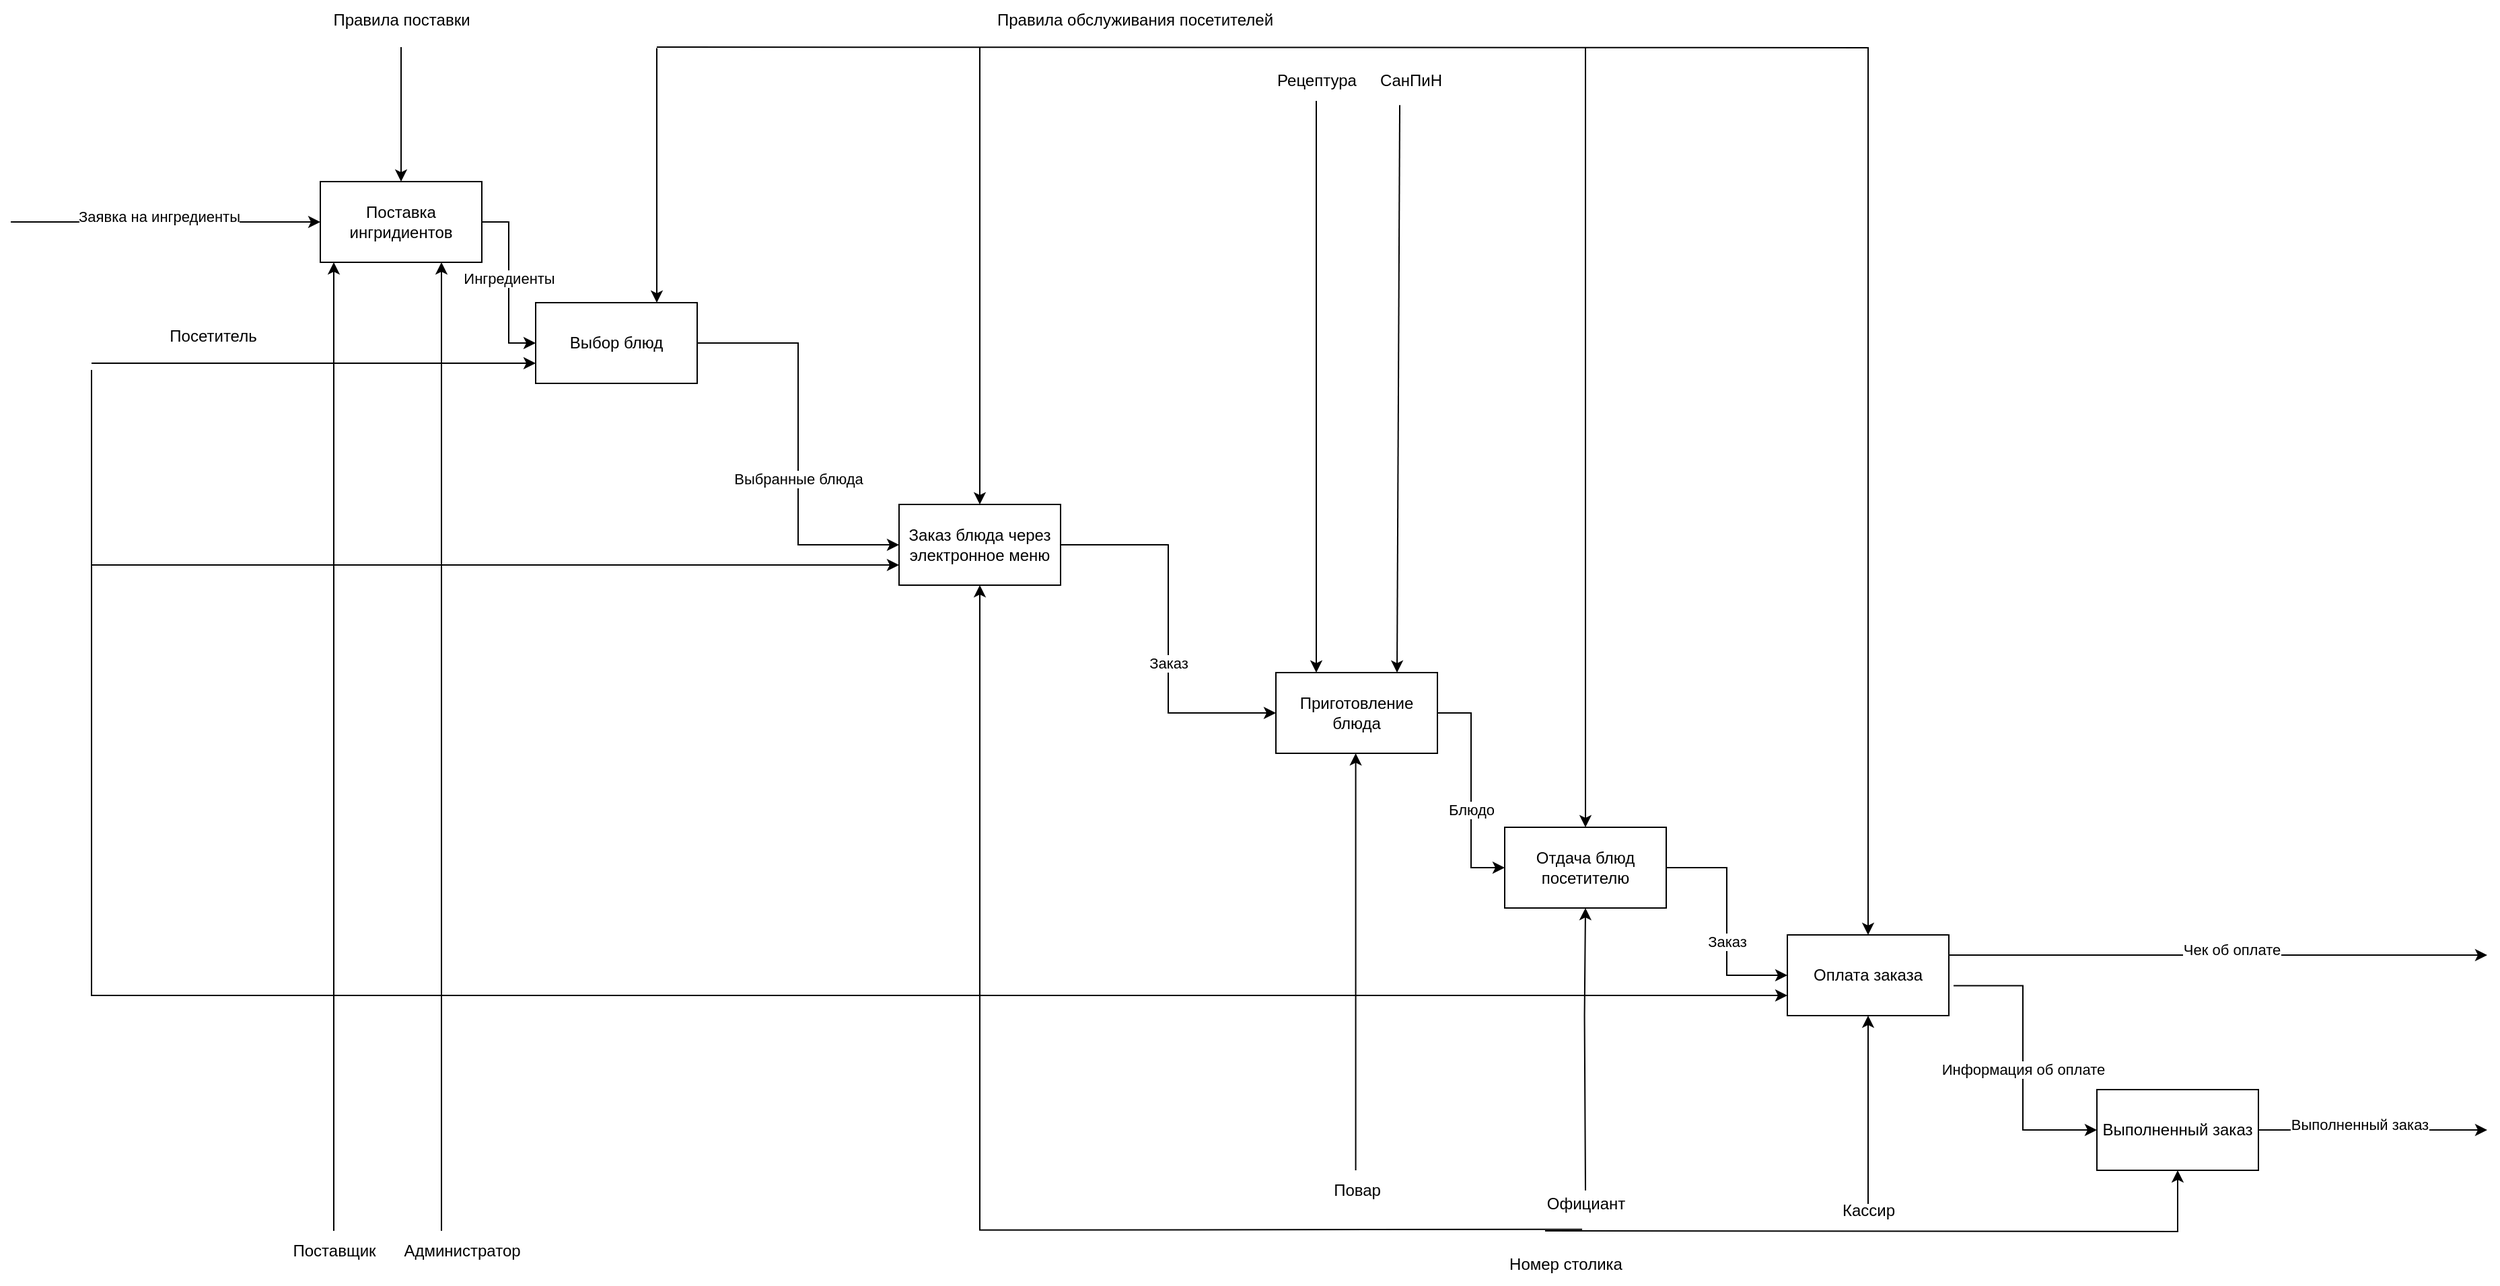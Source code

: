 <mxfile version="20.6.2" type="github" pages="5"><diagram id="VzudWz6oZ1FZQt_CqG2k" name="Страница 1"><mxGraphModel dx="2791" dy="1134" grid="1" gridSize="10" guides="1" tooltips="1" connect="1" arrows="1" fold="1" page="1" pageScale="1" pageWidth="827" pageHeight="1169" math="0" shadow="0"><root><mxCell id="0"/><mxCell id="1" parent="0"/><mxCell id="xydq37q9udq_9dq1xc6c-1" value="Поставка ингридиентов" style="rounded=0;whiteSpace=wrap;html=1;" parent="1" vertex="1"><mxGeometry x="-70" y="220" width="120" height="60" as="geometry"/></mxCell><mxCell id="xydq37q9udq_9dq1xc6c-2" value="Выбор блюд" style="rounded=0;whiteSpace=wrap;html=1;" parent="1" vertex="1"><mxGeometry x="90" y="310" width="120" height="60" as="geometry"/></mxCell><mxCell id="xydq37q9udq_9dq1xc6c-3" value="Заказ блюда через&lt;br&gt;электронное меню" style="rounded=0;whiteSpace=wrap;html=1;" parent="1" vertex="1"><mxGeometry x="360" y="460" width="120" height="60" as="geometry"/></mxCell><mxCell id="xydq37q9udq_9dq1xc6c-4" value="Приготовление блюда" style="rounded=0;whiteSpace=wrap;html=1;" parent="1" vertex="1"><mxGeometry x="640" y="585" width="120" height="60" as="geometry"/></mxCell><mxCell id="xydq37q9udq_9dq1xc6c-6" value="Отдача блюд посетителю" style="rounded=0;whiteSpace=wrap;html=1;" parent="1" vertex="1"><mxGeometry x="810" y="700" width="120" height="60" as="geometry"/></mxCell><mxCell id="xydq37q9udq_9dq1xc6c-8" value="" style="endArrow=classic;html=1;rounded=0;entryX=0;entryY=0.5;entryDx=0;entryDy=0;" parent="1" target="xydq37q9udq_9dq1xc6c-1" edge="1"><mxGeometry width="50" height="50" relative="1" as="geometry"><mxPoint x="-300" y="250" as="sourcePoint"/><mxPoint x="-240" y="270" as="targetPoint"/></mxGeometry></mxCell><mxCell id="xydq37q9udq_9dq1xc6c-9" value="Заявка на ингредиенты" style="edgeLabel;html=1;align=center;verticalAlign=middle;resizable=0;points=[];" parent="xydq37q9udq_9dq1xc6c-8" vertex="1" connectable="0"><mxGeometry x="0.174" y="4" relative="1" as="geometry"><mxPoint x="-25" as="offset"/></mxGeometry></mxCell><mxCell id="xydq37q9udq_9dq1xc6c-10" value="" style="endArrow=classic;html=1;rounded=0;exitX=1;exitY=0.5;exitDx=0;exitDy=0;edgeStyle=orthogonalEdgeStyle;entryX=0;entryY=0.5;entryDx=0;entryDy=0;" parent="1" source="xydq37q9udq_9dq1xc6c-1" target="xydq37q9udq_9dq1xc6c-2" edge="1"><mxGeometry width="50" height="50" relative="1" as="geometry"><mxPoint x="40" y="250" as="sourcePoint"/><mxPoint x="70" y="340" as="targetPoint"/></mxGeometry></mxCell><mxCell id="xydq37q9udq_9dq1xc6c-11" value="Ингредиенты" style="edgeLabel;html=1;align=center;verticalAlign=middle;resizable=0;points=[];" parent="xydq37q9udq_9dq1xc6c-10" vertex="1" connectable="0"><mxGeometry x="0.174" y="4" relative="1" as="geometry"><mxPoint x="-4" y="-15" as="offset"/></mxGeometry></mxCell><mxCell id="xydq37q9udq_9dq1xc6c-12" value="" style="endArrow=classic;html=1;rounded=0;exitX=1;exitY=0.5;exitDx=0;exitDy=0;edgeStyle=orthogonalEdgeStyle;entryX=0;entryY=0.5;entryDx=0;entryDy=0;" parent="1" source="xydq37q9udq_9dq1xc6c-3" target="xydq37q9udq_9dq1xc6c-4" edge="1"><mxGeometry width="50" height="50" relative="1" as="geometry"><mxPoint x="570" y="520" as="sourcePoint"/><mxPoint x="910" y="670" as="targetPoint"/></mxGeometry></mxCell><mxCell id="xydq37q9udq_9dq1xc6c-13" value="Заказ" style="edgeLabel;html=1;align=center;verticalAlign=middle;resizable=0;points=[];" parent="xydq37q9udq_9dq1xc6c-12" vertex="1" connectable="0"><mxGeometry x="0.174" y="4" relative="1" as="geometry"><mxPoint x="-4" as="offset"/></mxGeometry></mxCell><mxCell id="xydq37q9udq_9dq1xc6c-14" value="" style="endArrow=classic;html=1;rounded=0;edgeStyle=orthogonalEdgeStyle;exitX=1;exitY=0.5;exitDx=0;exitDy=0;entryX=0;entryY=0.5;entryDx=0;entryDy=0;" parent="1" source="xydq37q9udq_9dq1xc6c-2" target="xydq37q9udq_9dq1xc6c-3" edge="1"><mxGeometry width="50" height="50" relative="1" as="geometry"><mxPoint x="230" y="347.5" as="sourcePoint"/><mxPoint x="250" y="462.5" as="targetPoint"/></mxGeometry></mxCell><mxCell id="xydq37q9udq_9dq1xc6c-15" value="Выбранные блюда" style="edgeLabel;html=1;align=center;verticalAlign=middle;resizable=0;points=[];" parent="xydq37q9udq_9dq1xc6c-14" vertex="1" connectable="0"><mxGeometry x="0.174" y="4" relative="1" as="geometry"><mxPoint x="-4" as="offset"/></mxGeometry></mxCell><mxCell id="xydq37q9udq_9dq1xc6c-24" value="" style="endArrow=classic;html=1;rounded=0;entryX=0.5;entryY=0;entryDx=0;entryDy=0;exitX=0.5;exitY=1.167;exitDx=0;exitDy=0;exitPerimeter=0;" parent="1" source="xydq37q9udq_9dq1xc6c-31" target="xydq37q9udq_9dq1xc6c-1" edge="1"><mxGeometry width="50" height="50" relative="1" as="geometry"><mxPoint x="-10" y="140" as="sourcePoint"/><mxPoint x="70" y="70" as="targetPoint"/></mxGeometry></mxCell><mxCell id="xydq37q9udq_9dq1xc6c-26" value="" style="endArrow=classic;html=1;rounded=0;entryX=0.5;entryY=0;entryDx=0;entryDy=0;" parent="1" target="xydq37q9udq_9dq1xc6c-3" edge="1"><mxGeometry width="50" height="50" relative="1" as="geometry"><mxPoint x="420" y="120" as="sourcePoint"/><mxPoint x="510" y="490" as="targetPoint"/></mxGeometry></mxCell><mxCell id="xydq37q9udq_9dq1xc6c-28" value="" style="endArrow=classic;html=1;rounded=0;entryX=0.75;entryY=0;entryDx=0;entryDy=0;exitX=1;exitY=1.192;exitDx=0;exitDy=0;exitPerimeter=0;" parent="1" target="xydq37q9udq_9dq1xc6c-2" edge="1"><mxGeometry width="50" height="50" relative="1" as="geometry"><mxPoint x="180" y="120.76" as="sourcePoint"/><mxPoint x="306" y="400" as="targetPoint"/></mxGeometry></mxCell><mxCell id="xydq37q9udq_9dq1xc6c-30" value="" style="endArrow=classic;html=1;rounded=0;entryX=0.5;entryY=0;entryDx=0;entryDy=0;edgeStyle=orthogonalEdgeStyle;" parent="1" target="xydq37q9udq_9dq1xc6c-65" edge="1"><mxGeometry width="50" height="50" relative="1" as="geometry"><mxPoint x="180" y="120" as="sourcePoint"/><mxPoint x="1260" y="800" as="targetPoint"/></mxGeometry></mxCell><mxCell id="xydq37q9udq_9dq1xc6c-31" value="Правила поставки" style="text;html=1;align=center;verticalAlign=middle;resizable=0;points=[];autosize=1;strokeColor=none;fillColor=none;" parent="1" vertex="1"><mxGeometry x="-75" y="85" width="130" height="30" as="geometry"/></mxCell><mxCell id="xydq37q9udq_9dq1xc6c-34" value="Правила обслуживания посетителей" style="text;html=1;align=center;verticalAlign=middle;resizable=0;points=[];autosize=1;strokeColor=none;fillColor=none;" parent="1" vertex="1"><mxGeometry x="420" y="85" width="230" height="30" as="geometry"/></mxCell><mxCell id="xydq37q9udq_9dq1xc6c-37" value="" style="endArrow=classic;html=1;rounded=0;exitX=1;exitY=0.25;exitDx=0;exitDy=0;" parent="1" source="xydq37q9udq_9dq1xc6c-65" edge="1"><mxGeometry width="50" height="50" relative="1" as="geometry"><mxPoint x="1150" y="800" as="sourcePoint"/><mxPoint x="1540" y="795" as="targetPoint"/></mxGeometry></mxCell><mxCell id="xydq37q9udq_9dq1xc6c-38" value="Чек об оплате" style="edgeLabel;html=1;align=center;verticalAlign=middle;resizable=0;points=[];" parent="xydq37q9udq_9dq1xc6c-37" vertex="1" connectable="0"><mxGeometry x="0.174" y="4" relative="1" as="geometry"><mxPoint x="-25" as="offset"/></mxGeometry></mxCell><mxCell id="xydq37q9udq_9dq1xc6c-39" value="" style="endArrow=classic;html=1;rounded=0;" parent="1" edge="1"><mxGeometry width="50" height="50" relative="1" as="geometry"><mxPoint x="-60" y="1000" as="sourcePoint"/><mxPoint x="-60" y="280" as="targetPoint"/><Array as="points"/></mxGeometry></mxCell><mxCell id="xydq37q9udq_9dq1xc6c-40" value="" style="endArrow=classic;html=1;rounded=0;" parent="1" edge="1"><mxGeometry width="50" height="50" relative="1" as="geometry"><mxPoint x="20" y="1000" as="sourcePoint"/><mxPoint x="20" y="280" as="targetPoint"/></mxGeometry></mxCell><mxCell id="xydq37q9udq_9dq1xc6c-41" value="Администратор" style="text;html=1;align=center;verticalAlign=middle;resizable=0;points=[];autosize=1;strokeColor=none;fillColor=none;" parent="1" vertex="1"><mxGeometry x="-20" y="1000" width="110" height="30" as="geometry"/></mxCell><mxCell id="xydq37q9udq_9dq1xc6c-42" value="Поставщик" style="text;html=1;align=center;verticalAlign=middle;resizable=0;points=[];autosize=1;strokeColor=none;fillColor=none;" parent="1" vertex="1"><mxGeometry x="-105" y="1000" width="90" height="30" as="geometry"/></mxCell><mxCell id="xydq37q9udq_9dq1xc6c-45" value="" style="endArrow=classic;html=1;rounded=0;entryX=0;entryY=0.75;entryDx=0;entryDy=0;" parent="1" target="xydq37q9udq_9dq1xc6c-2" edge="1"><mxGeometry width="50" height="50" relative="1" as="geometry"><mxPoint x="-240" y="355" as="sourcePoint"/><mxPoint x="240" y="465" as="targetPoint"/></mxGeometry></mxCell><mxCell id="xydq37q9udq_9dq1xc6c-46" value="" style="endArrow=classic;html=1;rounded=0;edgeStyle=orthogonalEdgeStyle;entryX=0;entryY=0.75;entryDx=0;entryDy=0;" parent="1" target="xydq37q9udq_9dq1xc6c-3" edge="1"><mxGeometry width="50" height="50" relative="1" as="geometry"><mxPoint x="-240" y="360" as="sourcePoint"/><mxPoint x="390" y="570" as="targetPoint"/><Array as="points"><mxPoint x="-240" y="505"/></Array></mxGeometry></mxCell><mxCell id="xydq37q9udq_9dq1xc6c-47" value="Посетитель" style="text;html=1;align=center;verticalAlign=middle;resizable=0;points=[];autosize=1;strokeColor=none;fillColor=none;" parent="1" vertex="1"><mxGeometry x="-195" y="320" width="90" height="30" as="geometry"/></mxCell><mxCell id="xydq37q9udq_9dq1xc6c-50" value="" style="endArrow=classic;html=1;rounded=0;entryX=0.5;entryY=1;entryDx=0;entryDy=0;edgeStyle=orthogonalEdgeStyle;exitX=0.507;exitY=-0.038;exitDx=0;exitDy=0;exitPerimeter=0;" parent="1" target="xydq37q9udq_9dq1xc6c-3" edge="1"><mxGeometry width="50" height="50" relative="1" as="geometry"><mxPoint x="867.56" y="998.86" as="sourcePoint"/><mxPoint x="340" y="540" as="targetPoint"/></mxGeometry></mxCell><mxCell id="xydq37q9udq_9dq1xc6c-51" value="Номер столика" style="text;html=1;align=center;verticalAlign=middle;resizable=0;points=[];autosize=1;strokeColor=none;fillColor=none;" parent="1" vertex="1"><mxGeometry x="800" y="1010" width="110" height="30" as="geometry"/></mxCell><mxCell id="xydq37q9udq_9dq1xc6c-55" value="" style="endArrow=classic;html=1;rounded=0;edgeStyle=orthogonalEdgeStyle;entryX=0;entryY=0.75;entryDx=0;entryDy=0;" parent="1" target="xydq37q9udq_9dq1xc6c-65" edge="1"><mxGeometry width="50" height="50" relative="1" as="geometry"><mxPoint x="-240" y="450" as="sourcePoint"/><mxPoint x="750" y="770" as="targetPoint"/><Array as="points"><mxPoint x="-240" y="825"/></Array></mxGeometry></mxCell><mxCell id="xydq37q9udq_9dq1xc6c-61" value="" style="endArrow=classic;html=1;rounded=0;entryX=0.25;entryY=0;entryDx=0;entryDy=0;" parent="1" target="xydq37q9udq_9dq1xc6c-4" edge="1"><mxGeometry width="50" height="50" relative="1" as="geometry"><mxPoint x="670" y="160" as="sourcePoint"/><mxPoint x="720" y="480" as="targetPoint"/></mxGeometry></mxCell><mxCell id="xydq37q9udq_9dq1xc6c-62" value="Рецептура" style="text;html=1;align=center;verticalAlign=middle;resizable=0;points=[];autosize=1;strokeColor=none;fillColor=none;" parent="1" vertex="1"><mxGeometry x="630" y="130" width="80" height="30" as="geometry"/></mxCell><mxCell id="xydq37q9udq_9dq1xc6c-63" value="" style="endArrow=classic;html=1;rounded=0;exitX=1;exitY=0.5;exitDx=0;exitDy=0;edgeStyle=orthogonalEdgeStyle;entryX=0;entryY=0.5;entryDx=0;entryDy=0;" parent="1" source="xydq37q9udq_9dq1xc6c-4" target="xydq37q9udq_9dq1xc6c-6" edge="1"><mxGeometry width="50" height="50" relative="1" as="geometry"><mxPoint x="800" y="620" as="sourcePoint"/><mxPoint x="870" y="715" as="targetPoint"/></mxGeometry></mxCell><mxCell id="xydq37q9udq_9dq1xc6c-64" value="Блюдо" style="edgeLabel;html=1;align=center;verticalAlign=middle;resizable=0;points=[];" parent="xydq37q9udq_9dq1xc6c-63" vertex="1" connectable="0"><mxGeometry x="0.174" y="4" relative="1" as="geometry"><mxPoint x="-4" as="offset"/></mxGeometry></mxCell><mxCell id="xydq37q9udq_9dq1xc6c-65" value="Оплата заказа" style="rounded=0;whiteSpace=wrap;html=1;" parent="1" vertex="1"><mxGeometry x="1020" y="780" width="120" height="60" as="geometry"/></mxCell><mxCell id="xydq37q9udq_9dq1xc6c-67" value="" style="endArrow=classic;html=1;rounded=0;exitX=1;exitY=0.5;exitDx=0;exitDy=0;edgeStyle=orthogonalEdgeStyle;entryX=0;entryY=0.5;entryDx=0;entryDy=0;" parent="1" source="xydq37q9udq_9dq1xc6c-6" target="xydq37q9udq_9dq1xc6c-65" edge="1"><mxGeometry width="50" height="50" relative="1" as="geometry"><mxPoint x="950" y="750" as="sourcePoint"/><mxPoint x="1000" y="865" as="targetPoint"/></mxGeometry></mxCell><mxCell id="xydq37q9udq_9dq1xc6c-68" value="Заказ" style="edgeLabel;html=1;align=center;verticalAlign=middle;resizable=0;points=[];" parent="xydq37q9udq_9dq1xc6c-67" vertex="1" connectable="0"><mxGeometry x="0.174" y="4" relative="1" as="geometry"><mxPoint x="-4" as="offset"/></mxGeometry></mxCell><mxCell id="xydq37q9udq_9dq1xc6c-70" value="" style="endArrow=classic;html=1;rounded=0;entryX=0.5;entryY=0;entryDx=0;entryDy=0;" parent="1" target="xydq37q9udq_9dq1xc6c-6" edge="1"><mxGeometry width="50" height="50" relative="1" as="geometry"><mxPoint x="870" y="120" as="sourcePoint"/><mxPoint x="880.07" y="645.0" as="targetPoint"/></mxGeometry></mxCell><mxCell id="xydq37q9udq_9dq1xc6c-71" value="Выполненный заказ" style="rounded=0;whiteSpace=wrap;html=1;" parent="1" vertex="1"><mxGeometry x="1250" y="895" width="120" height="60" as="geometry"/></mxCell><mxCell id="xydq37q9udq_9dq1xc6c-72" value="" style="endArrow=classic;html=1;rounded=0;exitX=1.029;exitY=0.629;exitDx=0;exitDy=0;edgeStyle=orthogonalEdgeStyle;entryX=0;entryY=0.5;entryDx=0;entryDy=0;exitPerimeter=0;" parent="1" source="xydq37q9udq_9dq1xc6c-65" target="xydq37q9udq_9dq1xc6c-71" edge="1"><mxGeometry width="50" height="50" relative="1" as="geometry"><mxPoint x="1151" y="860.0" as="sourcePoint"/><mxPoint x="1241" y="940.0" as="targetPoint"/></mxGeometry></mxCell><mxCell id="xydq37q9udq_9dq1xc6c-73" value="Информация об оплате" style="edgeLabel;html=1;align=center;verticalAlign=middle;resizable=0;points=[];" parent="xydq37q9udq_9dq1xc6c-72" vertex="1" connectable="0"><mxGeometry x="0.174" y="4" relative="1" as="geometry"><mxPoint x="-4" y="-12" as="offset"/></mxGeometry></mxCell><mxCell id="xydq37q9udq_9dq1xc6c-74" value="" style="endArrow=classic;html=1;rounded=0;exitX=1;exitY=0.5;exitDx=0;exitDy=0;" parent="1" source="xydq37q9udq_9dq1xc6c-71" edge="1"><mxGeometry width="50" height="50" relative="1" as="geometry"><mxPoint x="1430" y="930.0" as="sourcePoint"/><mxPoint x="1540" y="925" as="targetPoint"/></mxGeometry></mxCell><mxCell id="xydq37q9udq_9dq1xc6c-75" value="Выполненный заказ" style="edgeLabel;html=1;align=center;verticalAlign=middle;resizable=0;points=[];" parent="xydq37q9udq_9dq1xc6c-74" vertex="1" connectable="0"><mxGeometry x="0.174" y="4" relative="1" as="geometry"><mxPoint x="-25" as="offset"/></mxGeometry></mxCell><mxCell id="xydq37q9udq_9dq1xc6c-76" value="" style="endArrow=classic;html=1;rounded=0;entryX=0.5;entryY=1;entryDx=0;entryDy=0;edgeStyle=orthogonalEdgeStyle;" parent="1" target="xydq37q9udq_9dq1xc6c-71" edge="1"><mxGeometry width="50" height="50" relative="1" as="geometry"><mxPoint x="840" y="1000" as="sourcePoint"/><mxPoint x="1330" y="975.0" as="targetPoint"/></mxGeometry></mxCell><mxCell id="xydq37q9udq_9dq1xc6c-77" value="" style="endArrow=classic;html=1;rounded=0;" parent="1" edge="1"><mxGeometry width="50" height="50" relative="1" as="geometry"><mxPoint x="699.29" y="955" as="sourcePoint"/><mxPoint x="699.29" y="645" as="targetPoint"/><Array as="points"><mxPoint x="699.29" y="705"/></Array></mxGeometry></mxCell><mxCell id="xydq37q9udq_9dq1xc6c-78" value="Повар" style="text;html=1;align=center;verticalAlign=middle;resizable=0;points=[];autosize=1;strokeColor=none;fillColor=none;" parent="1" vertex="1"><mxGeometry x="670" y="955" width="60" height="30" as="geometry"/></mxCell><mxCell id="xydq37q9udq_9dq1xc6c-79" value="" style="endArrow=classic;html=1;rounded=0;entryX=0.5;entryY=1;entryDx=0;entryDy=0;" parent="1" target="xydq37q9udq_9dq1xc6c-65" edge="1"><mxGeometry width="50" height="50" relative="1" as="geometry"><mxPoint x="1080" y="980" as="sourcePoint"/><mxPoint x="1080" y="850" as="targetPoint"/></mxGeometry></mxCell><mxCell id="xydq37q9udq_9dq1xc6c-80" value="Кассир" style="text;html=1;align=center;verticalAlign=middle;resizable=0;points=[];autosize=1;strokeColor=none;fillColor=none;" parent="1" vertex="1"><mxGeometry x="1050" y="970" width="60" height="30" as="geometry"/></mxCell><mxCell id="xydq37q9udq_9dq1xc6c-82" value="" style="endArrow=classic;html=1;rounded=0;entryX=0.75;entryY=0;entryDx=0;entryDy=0;exitX=0.386;exitY=1.105;exitDx=0;exitDy=0;exitPerimeter=0;" parent="1" source="xydq37q9udq_9dq1xc6c-83" target="xydq37q9udq_9dq1xc6c-4" edge="1"><mxGeometry width="50" height="50" relative="1" as="geometry"><mxPoint x="740" y="160" as="sourcePoint"/><mxPoint x="800" y="190" as="targetPoint"/></mxGeometry></mxCell><mxCell id="xydq37q9udq_9dq1xc6c-83" value="СанПиН" style="text;html=1;align=center;verticalAlign=middle;resizable=0;points=[];autosize=1;strokeColor=none;fillColor=none;" parent="1" vertex="1"><mxGeometry x="705" y="130" width="70" height="30" as="geometry"/></mxCell><mxCell id="hCSFsdl9mPQ5OBrC4CxQ-1" value="" style="endArrow=classic;html=1;rounded=0;entryX=0.5;entryY=1;entryDx=0;entryDy=0;" edge="1" parent="1" target="xydq37q9udq_9dq1xc6c-6"><mxGeometry width="50" height="50" relative="1" as="geometry"><mxPoint x="870" y="970" as="sourcePoint"/><mxPoint x="869.29" y="780" as="targetPoint"/><Array as="points"><mxPoint x="869.29" y="840"/></Array></mxGeometry></mxCell><mxCell id="hCSFsdl9mPQ5OBrC4CxQ-2" value="Официант" style="text;html=1;align=center;verticalAlign=middle;resizable=0;points=[];autosize=1;strokeColor=none;fillColor=none;" vertex="1" parent="1"><mxGeometry x="830" y="965" width="80" height="30" as="geometry"/></mxCell></root></mxGraphModel></diagram><diagram id="tHKI8ygAYVonQKvmZSR_" name="Страница 2"><mxGraphModel dx="1422" dy="794" grid="1" gridSize="10" guides="1" tooltips="1" connect="1" arrows="1" fold="1" page="1" pageScale="1" pageWidth="827" pageHeight="1169" math="0" shadow="0"><root><mxCell id="0"/><mxCell id="1" parent="0"/><mxCell id="d51rq1ZHa67leRzJy3zG-1" value="" style="rounded=0;whiteSpace=wrap;html=1;" vertex="1" parent="1"><mxGeometry x="350" y="380" width="120" height="60" as="geometry"/></mxCell><mxCell id="d51rq1ZHa67leRzJy3zG-2" value="" style="rounded=0;whiteSpace=wrap;html=1;" vertex="1" parent="1"><mxGeometry x="360" y="390" width="120" height="60" as="geometry"/></mxCell><mxCell id="d51rq1ZHa67leRzJy3zG-3" value="" style="rounded=0;whiteSpace=wrap;html=1;" vertex="1" parent="1"><mxGeometry x="370" y="400" width="120" height="60" as="geometry"/></mxCell><mxCell id="d51rq1ZHa67leRzJy3zG-4" value="" style="rounded=0;whiteSpace=wrap;html=1;" vertex="1" parent="1"><mxGeometry x="380" y="410" width="120" height="60" as="geometry"/></mxCell><mxCell id="d51rq1ZHa67leRzJy3zG-5" value="" style="rounded=0;whiteSpace=wrap;html=1;" vertex="1" parent="1"><mxGeometry x="390" y="420" width="120" height="60" as="geometry"/></mxCell><mxCell id="d51rq1ZHa67leRzJy3zG-6" value="" style="rounded=0;whiteSpace=wrap;html=1;" vertex="1" parent="1"><mxGeometry x="400" y="430" width="120" height="60" as="geometry"/></mxCell><mxCell id="d51rq1ZHa67leRzJy3zG-7" value="" style="rounded=0;whiteSpace=wrap;html=1;" vertex="1" parent="1"><mxGeometry x="410" y="440" width="120" height="60" as="geometry"/></mxCell><mxCell id="d51rq1ZHa67leRzJy3zG-8" value="" style="rounded=0;whiteSpace=wrap;html=1;" vertex="1" parent="1"><mxGeometry x="420" y="450" width="120" height="60" as="geometry"/></mxCell></root></mxGraphModel></diagram><diagram id="fCzaiY2L-LdyrdKNMAKq" name="Страница 3"><mxGraphModel dx="1422" dy="794" grid="1" gridSize="10" guides="1" tooltips="1" connect="1" arrows="1" fold="1" page="1" pageScale="1" pageWidth="827" pageHeight="1169" math="0" shadow="0"><root><mxCell id="0"/><mxCell id="1" parent="0"/></root></mxGraphModel></diagram><diagram name="Страница 1" id="-IF0i_f16pAPtxiGFVDc"><mxGraphModel dx="1374" dy="-380" grid="1" gridSize="10" guides="1" tooltips="1" connect="1" arrows="1" fold="1" page="1" pageScale="1" pageWidth="827" pageHeight="1169" math="0" shadow="0"><root><mxCell id="0"/><mxCell id="1" parent="0"/><mxCell id="TxWiF_q1xFuEPfneg0Fp-5" value="клиент" style="rounded=0;whiteSpace=wrap;html=1;" parent="1" vertex="1"><mxGeometry x="280" y="1210" width="120" height="60" as="geometry"/></mxCell><mxCell id="TxWiF_q1xFuEPfneg0Fp-6" value="сайт поликлинники" style="rounded=0;whiteSpace=wrap;html=1;" parent="1" vertex="1"><mxGeometry x="460" y="1210" width="120" height="60" as="geometry"/></mxCell><mxCell id="TxWiF_q1xFuEPfneg0Fp-7" value="регистратура" style="rounded=0;whiteSpace=wrap;html=1;" parent="1" vertex="1"><mxGeometry x="640" y="1210" width="120" height="60" as="geometry"/></mxCell><mxCell id="TxWiF_q1xFuEPfneg0Fp-8" value="" style="shape=umlActor;verticalLabelPosition=bottom;verticalAlign=top;html=1;outlineConnect=0;" parent="1" vertex="1"><mxGeometry x="170" y="1210" width="30" height="60" as="geometry"/></mxCell><mxCell id="TxWiF_q1xFuEPfneg0Fp-9" value="" style="endArrow=none;dashed=1;html=1;strokeWidth=2;rounded=0;startArrow=none;" parent="1" source="TxWiF_q1xFuEPfneg0Fp-13" edge="1"><mxGeometry width="50" height="50" relative="1" as="geometry"><mxPoint x="344" y="1760" as="sourcePoint"/><mxPoint x="344.38" y="1270" as="targetPoint"/></mxGeometry></mxCell><mxCell id="TxWiF_q1xFuEPfneg0Fp-10" value="" style="endArrow=none;dashed=1;html=1;strokeWidth=2;rounded=0;startArrow=none;" parent="1" edge="1"><mxGeometry width="50" height="50" relative="1" as="geometry"><mxPoint x="705" y="1400" as="sourcePoint"/><mxPoint x="705.38" y="1270" as="targetPoint"/></mxGeometry></mxCell><mxCell id="TxWiF_q1xFuEPfneg0Fp-11" value="" style="endArrow=none;dashed=1;html=1;strokeWidth=2;rounded=0;startArrow=none;" parent="1" source="TxWiF_q1xFuEPfneg0Fp-17" edge="1"><mxGeometry width="50" height="50" relative="1" as="geometry"><mxPoint x="520" y="1760" as="sourcePoint"/><mxPoint x="520.38" y="1270" as="targetPoint"/></mxGeometry></mxCell><mxCell id="TxWiF_q1xFuEPfneg0Fp-13" value="" style="html=1;points=[];perimeter=orthogonalPerimeter;" parent="1" vertex="1"><mxGeometry x="340" y="1320" width="10" height="80" as="geometry"/></mxCell><mxCell id="TxWiF_q1xFuEPfneg0Fp-15" value="" style="endArrow=none;dashed=1;html=1;strokeWidth=2;rounded=0;startArrow=none;" parent="1" source="TxWiF_q1xFuEPfneg0Fp-32" target="TxWiF_q1xFuEPfneg0Fp-13" edge="1"><mxGeometry width="50" height="50" relative="1" as="geometry"><mxPoint x="344" y="1760" as="sourcePoint"/><mxPoint x="344.38" y="1270" as="targetPoint"/></mxGeometry></mxCell><mxCell id="TxWiF_q1xFuEPfneg0Fp-17" value="" style="html=1;points=[];perimeter=orthogonalPerimeter;" parent="1" vertex="1"><mxGeometry x="515" y="1320" width="10" height="80" as="geometry"/></mxCell><mxCell id="TxWiF_q1xFuEPfneg0Fp-18" value="" style="endArrow=none;dashed=1;html=1;strokeWidth=2;rounded=0;startArrow=none;" parent="1" source="TxWiF_q1xFuEPfneg0Fp-35" target="TxWiF_q1xFuEPfneg0Fp-17" edge="1"><mxGeometry width="50" height="50" relative="1" as="geometry"><mxPoint x="520" y="1760" as="sourcePoint"/><mxPoint x="520.38" y="1270" as="targetPoint"/></mxGeometry></mxCell><mxCell id="TxWiF_q1xFuEPfneg0Fp-19" value="" style="endArrow=none;dashed=1;html=1;strokeWidth=2;rounded=0;startArrow=none;" parent="1" edge="1"><mxGeometry width="50" height="50" relative="1" as="geometry"><mxPoint x="705" y="1560" as="sourcePoint"/><mxPoint x="705" y="1400" as="targetPoint"/></mxGeometry></mxCell><mxCell id="TxWiF_q1xFuEPfneg0Fp-20" value="" style="endArrow=classic;html=1;rounded=0;exitX=1;exitY=0.138;exitDx=0;exitDy=0;exitPerimeter=0;" parent="1" source="TxWiF_q1xFuEPfneg0Fp-13" edge="1"><mxGeometry width="50" height="50" relative="1" as="geometry"><mxPoint x="530" y="1560" as="sourcePoint"/><mxPoint x="510" y="1331" as="targetPoint"/></mxGeometry></mxCell><mxCell id="TxWiF_q1xFuEPfneg0Fp-21" value="&lt;font&gt;ввод данных&amp;nbsp;&lt;/font&gt;&lt;font&gt;для&lt;br&gt;регистрации на сайте&lt;/font&gt;" style="text;html=1;align=center;verticalAlign=middle;resizable=0;points=[];autosize=1;strokeColor=none;fillColor=none;" parent="1" vertex="1"><mxGeometry x="375" y="1310" width="140" height="40" as="geometry"/></mxCell><mxCell id="TxWiF_q1xFuEPfneg0Fp-23" value="" style="endArrow=classic;html=1;rounded=0;exitX=1;exitY=0.138;exitDx=0;exitDy=0;exitPerimeter=0;" parent="1" edge="1"><mxGeometry width="50" height="50" relative="1" as="geometry"><mxPoint x="355" y="1490.04" as="sourcePoint"/><mxPoint x="515" y="1490" as="targetPoint"/></mxGeometry></mxCell><mxCell id="TxWiF_q1xFuEPfneg0Fp-24" value="" style="endArrow=classic;html=1;rounded=0;exitX=1;exitY=0.138;exitDx=0;exitDy=0;exitPerimeter=0;" parent="1" edge="1"><mxGeometry width="50" height="50" relative="1" as="geometry"><mxPoint x="350" y="1810.04" as="sourcePoint"/><mxPoint x="510" y="1810" as="targetPoint"/></mxGeometry></mxCell><mxCell id="TxWiF_q1xFuEPfneg0Fp-25" value="" style="endArrow=classic;html=1;rounded=0;exitX=1;exitY=0.138;exitDx=0;exitDy=0;exitPerimeter=0;" parent="1" edge="1"><mxGeometry width="50" height="50" relative="1" as="geometry"><mxPoint x="530" y="1330.04" as="sourcePoint"/><mxPoint x="525" y="1380" as="targetPoint"/><Array as="points"><mxPoint x="600" y="1330"/><mxPoint x="600" y="1360"/><mxPoint x="600" y="1380"/></Array></mxGeometry></mxCell><mxCell id="TxWiF_q1xFuEPfneg0Fp-26" value="" style="endArrow=classic;html=1;rounded=0;dashed=1;" parent="1" edge="1"><mxGeometry width="50" height="50" relative="1" as="geometry"><mxPoint x="510" y="1390" as="sourcePoint"/><mxPoint x="350" y="1390" as="targetPoint"/></mxGeometry></mxCell><mxCell id="TxWiF_q1xFuEPfneg0Fp-29" value="обработка&amp;nbsp;&lt;br&gt;&lt;font&gt;данных&lt;/font&gt;" style="text;html=1;align=center;verticalAlign=middle;resizable=0;points=[];autosize=1;strokeColor=none;fillColor=none;" parent="1" vertex="1"><mxGeometry x="520" y="1310" width="80" height="40" as="geometry"/></mxCell><mxCell id="TxWiF_q1xFuEPfneg0Fp-30" value="завершение регистрации&lt;br&gt;&lt;font&gt;на сайте&lt;/font&gt;" style="text;html=1;align=center;verticalAlign=middle;resizable=0;points=[];autosize=1;strokeColor=none;fillColor=none;" parent="1" vertex="1"><mxGeometry x="355" y="1370" width="160" height="40" as="geometry"/></mxCell><mxCell id="TxWiF_q1xFuEPfneg0Fp-32" value="" style="html=1;points=[];perimeter=orthogonalPerimeter;" parent="1" vertex="1"><mxGeometry x="340" y="1480" width="10" height="80" as="geometry"/></mxCell><mxCell id="TxWiF_q1xFuEPfneg0Fp-33" value="" style="endArrow=none;dashed=1;html=1;strokeWidth=2;rounded=0;startArrow=none;" parent="1" source="TxWiF_q1xFuEPfneg0Fp-59" target="TxWiF_q1xFuEPfneg0Fp-32" edge="1"><mxGeometry width="50" height="50" relative="1" as="geometry"><mxPoint x="344" y="1760" as="sourcePoint"/><mxPoint x="344" y="1400" as="targetPoint"/></mxGeometry></mxCell><mxCell id="TxWiF_q1xFuEPfneg0Fp-35" value="" style="html=1;points=[];perimeter=orthogonalPerimeter;" parent="1" vertex="1"><mxGeometry x="515" y="1480" width="10" height="80" as="geometry"/></mxCell><mxCell id="TxWiF_q1xFuEPfneg0Fp-36" value="" style="endArrow=none;dashed=1;html=1;strokeWidth=2;rounded=0;startArrow=none;" parent="1" source="TxWiF_q1xFuEPfneg0Fp-58" target="TxWiF_q1xFuEPfneg0Fp-35" edge="1"><mxGeometry width="50" height="50" relative="1" as="geometry"><mxPoint x="520" y="1760" as="sourcePoint"/><mxPoint x="520" y="1400" as="targetPoint"/></mxGeometry></mxCell><mxCell id="TxWiF_q1xFuEPfneg0Fp-37" value="" style="endArrow=none;dashed=1;html=1;strokeWidth=2;rounded=0;startArrow=none;" parent="1" source="ALhobKQU9dYEfAt04eq7-3" edge="1"><mxGeometry width="50" height="50" relative="1" as="geometry"><mxPoint x="705" y="2040" as="sourcePoint"/><mxPoint x="705" y="1560" as="targetPoint"/></mxGeometry></mxCell><mxCell id="TxWiF_q1xFuEPfneg0Fp-39" value="" style="endArrow=classic;html=1;rounded=0;exitX=1;exitY=0.138;exitDx=0;exitDy=0;exitPerimeter=0;" parent="1" edge="1"><mxGeometry width="50" height="50" relative="1" as="geometry"><mxPoint x="351.25" y="1870.04" as="sourcePoint"/><mxPoint x="511.25" y="1870" as="targetPoint"/></mxGeometry></mxCell><mxCell id="TxWiF_q1xFuEPfneg0Fp-40" value="" style="endArrow=classic;html=1;rounded=0;exitX=1;exitY=0.138;exitDx=0;exitDy=0;exitPerimeter=0;" parent="1" edge="1"><mxGeometry width="50" height="50" relative="1" as="geometry"><mxPoint x="355" y="1690.04" as="sourcePoint"/><mxPoint x="515" y="1690" as="targetPoint"/></mxGeometry></mxCell><mxCell id="TxWiF_q1xFuEPfneg0Fp-41" value="" style="endArrow=classic;html=1;rounded=0;exitX=1;exitY=0.138;exitDx=0;exitDy=0;exitPerimeter=0;" parent="1" edge="1"><mxGeometry width="50" height="50" relative="1" as="geometry"><mxPoint x="351.25" y="1650.04" as="sourcePoint"/><mxPoint x="511.25" y="1650" as="targetPoint"/></mxGeometry></mxCell><mxCell id="TxWiF_q1xFuEPfneg0Fp-42" value="" style="endArrow=classic;html=1;rounded=0;exitX=1;exitY=0.138;exitDx=0;exitDy=0;exitPerimeter=0;edgeStyle=orthogonalEdgeStyle;entryX=1.1;entryY=0.788;entryDx=0;entryDy=0;entryPerimeter=0;" parent="1" source="TxWiF_q1xFuEPfneg0Fp-35" target="TxWiF_q1xFuEPfneg0Fp-35" edge="1"><mxGeometry width="50" height="50" relative="1" as="geometry"><mxPoint x="540" y="1480.04" as="sourcePoint"/><mxPoint x="700" y="1480" as="targetPoint"/><Array as="points"><mxPoint x="525" y="1490"/><mxPoint x="630" y="1490"/><mxPoint x="630" y="1543"/></Array></mxGeometry></mxCell><mxCell id="TxWiF_q1xFuEPfneg0Fp-44" value="авторизация клиента &lt;br&gt;на сайте" style="text;html=1;align=center;verticalAlign=middle;resizable=0;points=[];autosize=1;strokeColor=none;fillColor=none;" parent="1" vertex="1"><mxGeometry x="361.25" y="1470" width="140" height="40" as="geometry"/></mxCell><mxCell id="TxWiF_q1xFuEPfneg0Fp-45" value="ввод&lt;br&gt;&lt;font&gt;данных клиента&lt;/font&gt;" style="text;html=1;align=center;verticalAlign=middle;resizable=0;points=[];autosize=1;strokeColor=none;fillColor=none;" parent="1" vertex="1"><mxGeometry x="523.76" y="1470" width="110" height="40" as="geometry"/></mxCell><mxCell id="TxWiF_q1xFuEPfneg0Fp-50" value="" style="endArrow=classic;html=1;rounded=0;dashed=1;exitX=-0.3;exitY=0.513;exitDx=0;exitDy=0;exitPerimeter=0;" parent="1" source="TxWiF_q1xFuEPfneg0Fp-55" edge="1"><mxGeometry width="50" height="50" relative="1" as="geometry"><mxPoint x="689.07" y="1968.75" as="sourcePoint"/><mxPoint x="350" y="1968.75" as="targetPoint"/></mxGeometry></mxCell><mxCell id="TxWiF_q1xFuEPfneg0Fp-52" value="" style="endArrow=classic;html=1;rounded=0;dashed=1;" parent="1" edge="1"><mxGeometry width="50" height="50" relative="1" as="geometry"><mxPoint x="510" y="1550" as="sourcePoint"/><mxPoint x="350" y="1550" as="targetPoint"/></mxGeometry></mxCell><mxCell id="TxWiF_q1xFuEPfneg0Fp-53" value="завершение&amp;nbsp;&lt;br&gt;&lt;font&gt;авторизации&lt;/font&gt;" style="text;html=1;align=center;verticalAlign=middle;resizable=0;points=[];autosize=1;strokeColor=none;fillColor=none;" parent="1" vertex="1"><mxGeometry x="385" y="1530" width="90" height="40" as="geometry"/></mxCell><mxCell id="TxWiF_q1xFuEPfneg0Fp-59" value="" style="html=1;points=[];perimeter=orthogonalPerimeter;" parent="1" vertex="1"><mxGeometry x="340" y="1640" width="10" height="80" as="geometry"/></mxCell><mxCell id="TxWiF_q1xFuEPfneg0Fp-60" value="" style="endArrow=none;dashed=1;html=1;strokeWidth=2;rounded=0;startArrow=none;" parent="1" source="TxWiF_q1xFuEPfneg0Fp-56" target="TxWiF_q1xFuEPfneg0Fp-59" edge="1"><mxGeometry width="50" height="50" relative="1" as="geometry"><mxPoint x="340" y="2040" as="sourcePoint"/><mxPoint x="344" y="1560" as="targetPoint"/></mxGeometry></mxCell><mxCell id="TxWiF_q1xFuEPfneg0Fp-58" value="" style="html=1;points=[];perimeter=orthogonalPerimeter;" parent="1" vertex="1"><mxGeometry x="515" y="1640" width="10" height="80" as="geometry"/></mxCell><mxCell id="TxWiF_q1xFuEPfneg0Fp-61" value="" style="endArrow=none;dashed=1;html=1;strokeWidth=2;rounded=0;startArrow=none;" parent="1" source="TxWiF_q1xFuEPfneg0Fp-57" target="TxWiF_q1xFuEPfneg0Fp-58" edge="1"><mxGeometry width="50" height="50" relative="1" as="geometry"><mxPoint x="520" y="2040" as="sourcePoint"/><mxPoint x="520" y="1560" as="targetPoint"/></mxGeometry></mxCell><mxCell id="TxWiF_q1xFuEPfneg0Fp-62" value="выбор&lt;br&gt;&lt;font&gt;направления&lt;/font&gt;" style="text;html=1;align=center;verticalAlign=middle;resizable=0;points=[];autosize=1;strokeColor=none;fillColor=none;" parent="1" vertex="1"><mxGeometry x="380" y="1630" width="100" height="40" as="geometry"/></mxCell><mxCell id="TxWiF_q1xFuEPfneg0Fp-63" value="выбор&amp;nbsp;&lt;br&gt;&lt;font&gt;специалиста&lt;/font&gt;" style="text;html=1;align=center;verticalAlign=middle;resizable=0;points=[];autosize=1;strokeColor=none;fillColor=none;" parent="1" vertex="1"><mxGeometry x="378.75" y="1670" width="90" height="40" as="geometry"/></mxCell><mxCell id="TxWiF_q1xFuEPfneg0Fp-56" value="" style="html=1;points=[];perimeter=orthogonalPerimeter;" parent="1" vertex="1"><mxGeometry x="335" y="1800" width="10" height="100" as="geometry"/></mxCell><mxCell id="TxWiF_q1xFuEPfneg0Fp-64" value="" style="endArrow=none;dashed=1;html=1;strokeWidth=2;rounded=0;startArrow=none;" parent="1" source="ALhobKQU9dYEfAt04eq7-5" target="TxWiF_q1xFuEPfneg0Fp-56" edge="1"><mxGeometry width="50" height="50" relative="1" as="geometry"><mxPoint x="340" y="2040" as="sourcePoint"/><mxPoint x="340" y="1720" as="targetPoint"/></mxGeometry></mxCell><mxCell id="TxWiF_q1xFuEPfneg0Fp-57" value="" style="html=1;points=[];perimeter=orthogonalPerimeter;" parent="1" vertex="1"><mxGeometry x="515" y="1800" width="10" height="100" as="geometry"/></mxCell><mxCell id="TxWiF_q1xFuEPfneg0Fp-65" value="" style="endArrow=none;dashed=1;html=1;strokeWidth=2;rounded=0;startArrow=none;" parent="1" target="TxWiF_q1xFuEPfneg0Fp-57" edge="1"><mxGeometry width="50" height="50" relative="1" as="geometry"><mxPoint x="519" y="2020" as="sourcePoint"/><mxPoint x="520" y="1720" as="targetPoint"/></mxGeometry></mxCell><mxCell id="TxWiF_q1xFuEPfneg0Fp-66" value="&lt;font&gt;выбор свободной&lt;br&gt;&amp;nbsp;даты&amp;nbsp;&lt;/font&gt;&lt;font&gt;и времени&lt;/font&gt;" style="text;html=1;align=center;verticalAlign=middle;resizable=0;points=[];autosize=1;strokeColor=none;fillColor=none;" parent="1" vertex="1"><mxGeometry x="378.75" y="1790" width="120" height="40" as="geometry"/></mxCell><mxCell id="ALhobKQU9dYEfAt04eq7-2" value="&lt;div&gt;ввод данных &lt;br&gt;&lt;/div&gt;&lt;div&gt;пациента&lt;/div&gt;" style="text;html=1;align=center;verticalAlign=middle;resizable=0;points=[];autosize=1;strokeColor=none;fillColor=none;" parent="1" vertex="1"><mxGeometry x="393.75" y="1850" width="90" height="40" as="geometry"/></mxCell><mxCell id="ALhobKQU9dYEfAt04eq7-5" value="" style="html=1;points=[];perimeter=orthogonalPerimeter;" parent="1" vertex="1"><mxGeometry x="335" y="1940" width="10" height="80" as="geometry"/></mxCell><mxCell id="ALhobKQU9dYEfAt04eq7-6" value="" style="endArrow=none;dashed=1;html=1;strokeWidth=2;rounded=0;startArrow=none;" parent="1" target="ALhobKQU9dYEfAt04eq7-5" edge="1"><mxGeometry width="50" height="50" relative="1" as="geometry"><mxPoint x="340" y="2030.0" as="sourcePoint"/><mxPoint x="340" y="1880.0" as="targetPoint"/></mxGeometry></mxCell><mxCell id="ALhobKQU9dYEfAt04eq7-7" value="" style="endArrow=none;dashed=1;html=1;strokeWidth=2;rounded=0;" parent="1" edge="1"><mxGeometry width="50" height="50" relative="1" as="geometry"><mxPoint x="520" y="2040.0" as="sourcePoint"/><mxPoint x="520" y="2020" as="targetPoint"/></mxGeometry></mxCell><mxCell id="ALhobKQU9dYEfAt04eq7-10" value="" style="endArrow=classic;html=1;rounded=0;exitX=1;exitY=0.138;exitDx=0;exitDy=0;exitPerimeter=0;" parent="1" edge="1"><mxGeometry width="50" height="50" relative="1" as="geometry"><mxPoint x="530" y="1840.04" as="sourcePoint"/><mxPoint x="690" y="1840" as="targetPoint"/></mxGeometry></mxCell><mxCell id="ALhobKQU9dYEfAt04eq7-3" value="" style="html=1;points=[];perimeter=orthogonalPerimeter;" parent="1" vertex="1"><mxGeometry x="700" y="1790" width="10" height="110" as="geometry"/></mxCell><mxCell id="ALhobKQU9dYEfAt04eq7-11" value="" style="endArrow=none;dashed=1;html=1;strokeWidth=2;rounded=0;startArrow=none;" parent="1" source="TxWiF_q1xFuEPfneg0Fp-55" target="ALhobKQU9dYEfAt04eq7-3" edge="1"><mxGeometry width="50" height="50" relative="1" as="geometry"><mxPoint x="705" y="2040.0" as="sourcePoint"/><mxPoint x="705" y="1560.0" as="targetPoint"/></mxGeometry></mxCell><mxCell id="ALhobKQU9dYEfAt04eq7-14" value="&lt;div&gt;осуществление &lt;br&gt;&lt;/div&gt;&lt;div&gt;записи&lt;br&gt;&lt;/div&gt;" style="text;html=1;align=center;verticalAlign=middle;resizable=0;points=[];autosize=1;strokeColor=none;fillColor=none;" parent="1" vertex="1"><mxGeometry x="554.07" y="1820" width="110" height="40" as="geometry"/></mxCell><mxCell id="TxWiF_q1xFuEPfneg0Fp-55" value="" style="html=1;points=[];perimeter=orthogonalPerimeter;" parent="1" vertex="1"><mxGeometry x="700" y="1930" width="10" height="80" as="geometry"/></mxCell><mxCell id="ALhobKQU9dYEfAt04eq7-15" value="" style="endArrow=none;dashed=1;html=1;strokeWidth=2;rounded=0;" parent="1" target="TxWiF_q1xFuEPfneg0Fp-55" edge="1"><mxGeometry width="50" height="50" relative="1" as="geometry"><mxPoint x="705" y="2040.0" as="sourcePoint"/><mxPoint x="705" y="1900" as="targetPoint"/></mxGeometry></mxCell><mxCell id="ALhobKQU9dYEfAt04eq7-16" value="&lt;div&gt;выдача&lt;/div&gt;&lt;div&gt;талона&lt;br&gt;&lt;/div&gt;" style="text;html=1;align=center;verticalAlign=middle;resizable=0;points=[];autosize=1;strokeColor=none;fillColor=none;" parent="1" vertex="1"><mxGeometry x="431.25" y="1950" width="70" height="40" as="geometry"/></mxCell><mxCell id="ALhobKQU9dYEfAt04eq7-18" value="" style="endArrow=none;dashed=1;html=1;strokeWidth=2;rounded=0;startArrow=none;" parent="1" source="fYBuSzv-L18BOnukDocC-7" edge="1"><mxGeometry width="50" height="50" relative="1" as="geometry"><mxPoint x="340" y="2200" as="sourcePoint"/><mxPoint x="340" y="2030.0" as="targetPoint"/></mxGeometry></mxCell><mxCell id="ALhobKQU9dYEfAt04eq7-19" value="" style="endArrow=classic;html=1;rounded=0;exitX=1.075;exitY=0.216;exitDx=0;exitDy=0;exitPerimeter=0;edgeStyle=orthogonalEdgeStyle;entryX=1.1;entryY=0.788;entryDx=0;entryDy=0;entryPerimeter=0;" parent="1" source="ALhobKQU9dYEfAt04eq7-3" edge="1"><mxGeometry width="50" height="50" relative="1" as="geometry"><mxPoint x="715" y="1891.04" as="sourcePoint"/><mxPoint x="716" y="1943.04" as="targetPoint"/><Array as="points"><mxPoint x="810" y="1814"/><mxPoint x="810" y="1943"/></Array></mxGeometry></mxCell><mxCell id="ALhobKQU9dYEfAt04eq7-20" value="&lt;div&gt;оформление &lt;br&gt;&lt;/div&gt;&lt;div&gt;талона&lt;br&gt;&lt;/div&gt;" style="text;html=1;align=center;verticalAlign=middle;resizable=0;points=[];autosize=1;strokeColor=none;fillColor=none;" parent="1" vertex="1"><mxGeometry x="720" y="1790" width="100" height="40" as="geometry"/></mxCell><mxCell id="ALhobKQU9dYEfAt04eq7-23" value="клиент" style="text;html=1;align=center;verticalAlign=middle;resizable=0;points=[];autosize=1;strokeColor=none;fillColor=none;" parent="1" vertex="1"><mxGeometry x="155" y="1270" width="60" height="30" as="geometry"/></mxCell><mxCell id="fYBuSzv-L18BOnukDocC-1" value="врач" style="rounded=0;whiteSpace=wrap;html=1;" parent="1" vertex="1"><mxGeometry x="860" y="1210" width="120" height="60" as="geometry"/></mxCell><mxCell id="fYBuSzv-L18BOnukDocC-2" value="" style="endArrow=none;dashed=1;html=1;strokeWidth=2;rounded=0;startArrow=none;" parent="1" source="fYBuSzv-L18BOnukDocC-3" edge="1"><mxGeometry width="50" height="50" relative="1" as="geometry"><mxPoint x="920" y="2040" as="sourcePoint"/><mxPoint x="920" y="1270" as="targetPoint"/></mxGeometry></mxCell><mxCell id="fYBuSzv-L18BOnukDocC-3" value="" style="html=1;points=[];perimeter=orthogonalPerimeter;" parent="1" vertex="1"><mxGeometry x="915" y="1930" width="10" height="80" as="geometry"/></mxCell><mxCell id="fYBuSzv-L18BOnukDocC-4" value="" style="endArrow=none;dashed=1;html=1;strokeWidth=2;rounded=0;startArrow=none;" parent="1" source="fYBuSzv-L18BOnukDocC-9" target="fYBuSzv-L18BOnukDocC-3" edge="1"><mxGeometry width="50" height="50" relative="1" as="geometry"><mxPoint x="920" y="2190" as="sourcePoint"/><mxPoint x="920" y="1270" as="targetPoint"/></mxGeometry></mxCell><mxCell id="fYBuSzv-L18BOnukDocC-5" value="" style="endArrow=classic;html=1;rounded=0;exitX=1;exitY=0.788;exitDx=0;exitDy=0;exitPerimeter=0;" parent="1" source="TxWiF_q1xFuEPfneg0Fp-55" edge="1"><mxGeometry width="50" height="50" relative="1" as="geometry"><mxPoint x="720" y="1990.04" as="sourcePoint"/><mxPoint x="910" y="1993" as="targetPoint"/></mxGeometry></mxCell><mxCell id="fYBuSzv-L18BOnukDocC-6" value="запись к врачу" style="text;html=1;align=center;verticalAlign=middle;resizable=0;points=[];autosize=1;strokeColor=none;fillColor=none;" parent="1" vertex="1"><mxGeometry x="760" y="1970" width="100" height="30" as="geometry"/></mxCell><mxCell id="fYBuSzv-L18BOnukDocC-7" value="" style="html=1;points=[];perimeter=orthogonalPerimeter;" parent="1" vertex="1"><mxGeometry x="335" y="2080" width="10" height="80" as="geometry"/></mxCell><mxCell id="fYBuSzv-L18BOnukDocC-8" value="" style="endArrow=none;dashed=1;html=1;strokeWidth=2;rounded=0;startArrow=none;" parent="1" source="fYBuSzv-L18BOnukDocC-34" target="fYBuSzv-L18BOnukDocC-7" edge="1"><mxGeometry width="50" height="50" relative="1" as="geometry"><mxPoint x="340" y="2440" as="sourcePoint"/><mxPoint x="340" y="2030.0" as="targetPoint"/></mxGeometry></mxCell><mxCell id="fYBuSzv-L18BOnukDocC-9" value="" style="html=1;points=[];perimeter=orthogonalPerimeter;" parent="1" vertex="1"><mxGeometry x="915" y="2080" width="10" height="80" as="geometry"/></mxCell><mxCell id="fYBuSzv-L18BOnukDocC-10" value="" style="endArrow=none;dashed=1;html=1;strokeWidth=2;rounded=0;startArrow=none;" parent="1" source="fYBuSzv-L18BOnukDocC-17" target="fYBuSzv-L18BOnukDocC-9" edge="1"><mxGeometry width="50" height="50" relative="1" as="geometry"><mxPoint x="920" y="2330" as="sourcePoint"/><mxPoint x="920" y="2010.0" as="targetPoint"/></mxGeometry></mxCell><mxCell id="fYBuSzv-L18BOnukDocC-12" value="" style="endArrow=classic;html=1;rounded=0;exitX=1;exitY=0.788;exitDx=0;exitDy=0;exitPerimeter=0;" parent="1" edge="1"><mxGeometry width="50" height="50" relative="1" as="geometry"><mxPoint x="345" y="2090.04" as="sourcePoint"/><mxPoint x="910" y="2090" as="targetPoint"/></mxGeometry></mxCell><mxCell id="fYBuSzv-L18BOnukDocC-13" value="посещение врача" style="edgeLabel;html=1;align=center;verticalAlign=middle;resizable=0;points=[];" parent="fYBuSzv-L18BOnukDocC-12" vertex="1" connectable="0"><mxGeometry x="-0.075" y="4" relative="1" as="geometry"><mxPoint x="3" y="-6" as="offset"/></mxGeometry></mxCell><mxCell id="fYBuSzv-L18BOnukDocC-14" value="" style="endArrow=classic;html=1;rounded=0;dashed=1;exitX=-0.3;exitY=0.513;exitDx=0;exitDy=0;exitPerimeter=0;" parent="1" edge="1"><mxGeometry width="50" height="50" relative="1" as="geometry"><mxPoint x="915" y="2142.29" as="sourcePoint"/><mxPoint x="350" y="2140" as="targetPoint"/></mxGeometry></mxCell><mxCell id="fYBuSzv-L18BOnukDocC-15" value="информация о приёме" style="edgeLabel;html=1;align=center;verticalAlign=middle;resizable=0;points=[];" parent="fYBuSzv-L18BOnukDocC-14" vertex="1" connectable="0"><mxGeometry x="0.105" y="-2" relative="1" as="geometry"><mxPoint x="6" y="-9" as="offset"/></mxGeometry></mxCell><mxCell id="fYBuSzv-L18BOnukDocC-16" value="" style="html=1;points=[];perimeter=orthogonalPerimeter;" parent="1" vertex="1"><mxGeometry x="335" y="2200" width="10" height="80" as="geometry"/></mxCell><mxCell id="fYBuSzv-L18BOnukDocC-17" value="" style="html=1;points=[];perimeter=orthogonalPerimeter;" parent="1" vertex="1"><mxGeometry x="915" y="2200" width="10" height="80" as="geometry"/></mxCell><mxCell id="fYBuSzv-L18BOnukDocC-18" value="" style="endArrow=none;dashed=1;html=1;strokeWidth=2;rounded=0;startArrow=none;" parent="1" source="fYBuSzv-L18BOnukDocC-33" target="fYBuSzv-L18BOnukDocC-17" edge="1"><mxGeometry width="50" height="50" relative="1" as="geometry"><mxPoint x="920" y="2440" as="sourcePoint"/><mxPoint x="920" y="2160" as="targetPoint"/></mxGeometry></mxCell><mxCell id="fYBuSzv-L18BOnukDocC-23" value="" style="endArrow=classic;html=1;rounded=0;dashed=1;exitX=-0.3;exitY=0.513;exitDx=0;exitDy=0;exitPerimeter=0;" parent="1" edge="1"><mxGeometry width="50" height="50" relative="1" as="geometry"><mxPoint x="915" y="2212.29" as="sourcePoint"/><mxPoint x="350" y="2210" as="targetPoint"/></mxGeometry></mxCell><mxCell id="fYBuSzv-L18BOnukDocC-26" value="назначение лечения" style="edgeLabel;html=1;align=center;verticalAlign=middle;resizable=0;points=[];" parent="fYBuSzv-L18BOnukDocC-23" vertex="1" connectable="0"><mxGeometry x="0.072" y="-2" relative="1" as="geometry"><mxPoint x="-4" y="-9" as="offset"/></mxGeometry></mxCell><mxCell id="fYBuSzv-L18BOnukDocC-29" value="" style="endArrow=classic;html=1;rounded=0;exitX=1;exitY=0.788;exitDx=0;exitDy=0;exitPerimeter=0;" parent="1" edge="1"><mxGeometry width="50" height="50" relative="1" as="geometry"><mxPoint x="345" y="2270.04" as="sourcePoint"/><mxPoint x="910" y="2270" as="targetPoint"/></mxGeometry></mxCell><mxCell id="fYBuSzv-L18BOnukDocC-31" value="повторное посещение&amp;nbsp;&lt;br&gt;врача" style="text;html=1;align=center;verticalAlign=middle;resizable=0;points=[];autosize=1;strokeColor=none;fillColor=none;" parent="1" vertex="1"><mxGeometry x="534.07" y="2250" width="150" height="40" as="geometry"/></mxCell><mxCell id="fYBuSzv-L18BOnukDocC-34" value="" style="html=1;points=[];perimeter=orthogonalPerimeter;" parent="1" vertex="1"><mxGeometry x="335" y="2338" width="10" height="80" as="geometry"/></mxCell><mxCell id="fYBuSzv-L18BOnukDocC-35" value="" style="endArrow=none;dashed=1;html=1;strokeWidth=2;rounded=0;" parent="1" target="fYBuSzv-L18BOnukDocC-34" edge="1"><mxGeometry width="50" height="50" relative="1" as="geometry"><mxPoint x="340" y="2440" as="sourcePoint"/><mxPoint x="340" y="2160" as="targetPoint"/></mxGeometry></mxCell><mxCell id="fYBuSzv-L18BOnukDocC-33" value="" style="html=1;points=[];perimeter=orthogonalPerimeter;" parent="1" vertex="1"><mxGeometry x="915" y="2338" width="10" height="80" as="geometry"/></mxCell><mxCell id="fYBuSzv-L18BOnukDocC-36" value="" style="endArrow=none;dashed=1;html=1;strokeWidth=2;rounded=0;startArrow=none;" parent="1" target="fYBuSzv-L18BOnukDocC-33" edge="1"><mxGeometry width="50" height="50" relative="1" as="geometry"><mxPoint x="920" y="2440" as="sourcePoint"/><mxPoint x="920" y="2280" as="targetPoint"/></mxGeometry></mxCell><mxCell id="fYBuSzv-L18BOnukDocC-37" value="" style="endArrow=classic;html=1;rounded=0;dashed=1;exitX=-0.3;exitY=0.513;exitDx=0;exitDy=0;exitPerimeter=0;" parent="1" edge="1"><mxGeometry width="50" height="50" relative="1" as="geometry"><mxPoint x="910" y="2362.29" as="sourcePoint"/><mxPoint x="345" y="2360" as="targetPoint"/></mxGeometry></mxCell><mxCell id="fYBuSzv-L18BOnukDocC-38" value="выписка" style="edgeLabel;html=1;align=center;verticalAlign=middle;resizable=0;points=[];" parent="fYBuSzv-L18BOnukDocC-37" vertex="1" connectable="0"><mxGeometry x="0.072" y="-2" relative="1" as="geometry"><mxPoint x="-4" y="-9" as="offset"/></mxGeometry></mxCell><mxCell id="fYBuSzv-L18BOnukDocC-39" value="" style="shape=umlDestroy;" parent="1" vertex="1"><mxGeometry x="325" y="2430" width="30" height="30" as="geometry"/></mxCell></root></mxGraphModel></diagram><diagram name="Страница 2" id="hSyXvcZ9tguWtsWTN0GP"><mxGraphModel dx="1414" dy="810" grid="1" gridSize="10" guides="1" tooltips="1" connect="1" arrows="1" fold="1" page="1" pageScale="1" pageWidth="1169" pageHeight="827" math="0" shadow="0"><root><mxCell id="0"/><mxCell id="1" parent="0"/><mxCell id="Hle-V3_tDAGve15Rpy7N-2" value="" style="endArrow=none;html=1;rounded=0;" edge="1" parent="1"><mxGeometry width="50" height="50" relative="1" as="geometry"><mxPoint x="200" y="800" as="sourcePoint"/><mxPoint x="200" y="80" as="targetPoint"/></mxGeometry></mxCell><mxCell id="Hle-V3_tDAGve15Rpy7N-3" value="" style="endArrow=none;html=1;rounded=0;" edge="1" parent="1"><mxGeometry width="50" height="50" relative="1" as="geometry"><mxPoint x="1120" y="800" as="sourcePoint"/><mxPoint x="1120" y="80" as="targetPoint"/></mxGeometry></mxCell><mxCell id="Hle-V3_tDAGve15Rpy7N-4" value="" style="endArrow=none;html=1;rounded=0;" edge="1" parent="1"><mxGeometry width="50" height="50" relative="1" as="geometry"><mxPoint x="200" y="80" as="sourcePoint"/><mxPoint x="1120" y="80" as="targetPoint"/></mxGeometry></mxCell><mxCell id="Hle-V3_tDAGve15Rpy7N-5" value="" style="endArrow=none;html=1;rounded=0;" edge="1" parent="1"><mxGeometry width="50" height="50" relative="1" as="geometry"><mxPoint x="200" y="800" as="sourcePoint"/><mxPoint x="1120" y="800" as="targetPoint"/></mxGeometry></mxCell><mxCell id="Hle-V3_tDAGve15Rpy7N-6" value="клиент" style="shape=umlActor;verticalLabelPosition=bottom;verticalAlign=top;html=1;outlineConnect=0;" vertex="1" parent="1"><mxGeometry x="100" y="150" width="30" height="60" as="geometry"/></mxCell><mxCell id="Hle-V3_tDAGve15Rpy7N-9" value="врач&lt;br&gt;" style="shape=umlActor;verticalLabelPosition=bottom;verticalAlign=top;html=1;outlineConnect=0;" vertex="1" parent="1"><mxGeometry x="100" y="590" width="30" height="60" as="geometry"/></mxCell></root></mxGraphModel></diagram></mxfile>